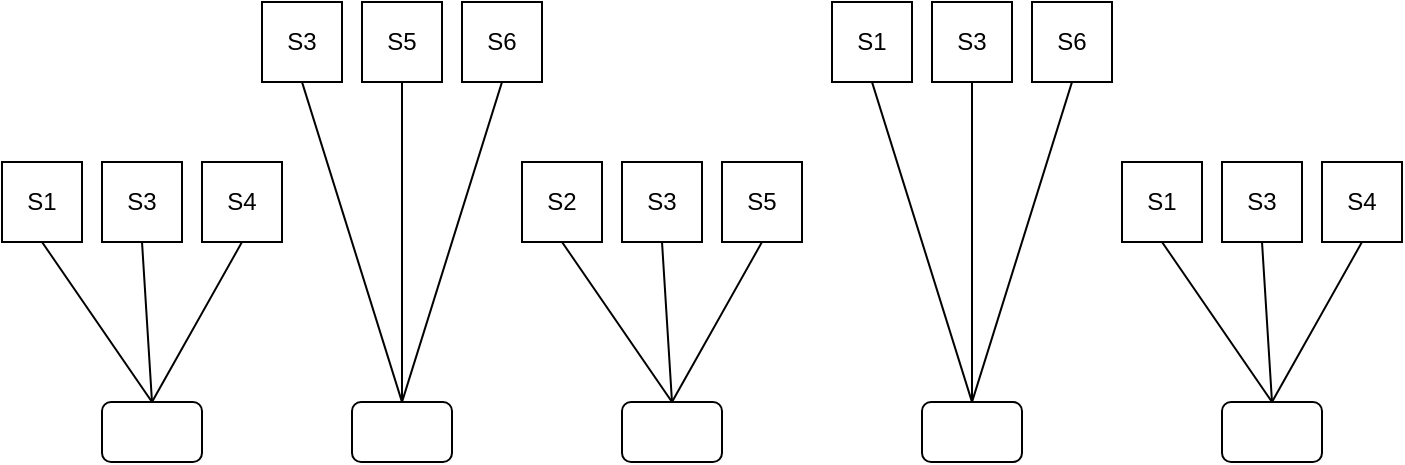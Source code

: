 <mxfile version="14.6.3" type="github"><diagram id="Jb4tWgrzJc02DxzkDzMU" name="Page-1"><mxGraphModel dx="938" dy="536" grid="1" gridSize="10" guides="1" tooltips="1" connect="1" arrows="1" fold="1" page="1" pageScale="1" pageWidth="850" pageHeight="1100" math="0" shadow="0"><root><mxCell id="0"/><mxCell id="1" parent="0"/><mxCell id="nE-vj8bUUB7WZw9g0mm0-1" value="S1" style="rounded=0;whiteSpace=wrap;html=1;" vertex="1" parent="1"><mxGeometry x="40" y="240" width="40" height="40" as="geometry"/></mxCell><mxCell id="nE-vj8bUUB7WZw9g0mm0-2" value="S3" style="rounded=0;whiteSpace=wrap;html=1;" vertex="1" parent="1"><mxGeometry x="90" y="240" width="40" height="40" as="geometry"/></mxCell><mxCell id="nE-vj8bUUB7WZw9g0mm0-3" value="S4" style="rounded=0;whiteSpace=wrap;html=1;" vertex="1" parent="1"><mxGeometry x="140" y="240" width="40" height="40" as="geometry"/></mxCell><mxCell id="nE-vj8bUUB7WZw9g0mm0-4" value="S3" style="rounded=0;whiteSpace=wrap;html=1;" vertex="1" parent="1"><mxGeometry x="170" y="160" width="40" height="40" as="geometry"/></mxCell><mxCell id="nE-vj8bUUB7WZw9g0mm0-5" value="S5" style="rounded=0;whiteSpace=wrap;html=1;" vertex="1" parent="1"><mxGeometry x="220" y="160" width="40" height="40" as="geometry"/></mxCell><mxCell id="nE-vj8bUUB7WZw9g0mm0-6" value="S6" style="rounded=0;whiteSpace=wrap;html=1;" vertex="1" parent="1"><mxGeometry x="270" y="160" width="40" height="40" as="geometry"/></mxCell><mxCell id="nE-vj8bUUB7WZw9g0mm0-16" value="" style="rounded=1;whiteSpace=wrap;html=1;" vertex="1" parent="1"><mxGeometry x="90" y="360" width="50" height="30" as="geometry"/></mxCell><mxCell id="nE-vj8bUUB7WZw9g0mm0-17" value="" style="rounded=1;whiteSpace=wrap;html=1;" vertex="1" parent="1"><mxGeometry x="215" y="360" width="50" height="30" as="geometry"/></mxCell><mxCell id="nE-vj8bUUB7WZw9g0mm0-21" value="" style="endArrow=none;html=1;entryX=0.5;entryY=1;entryDx=0;entryDy=0;exitX=0.5;exitY=0;exitDx=0;exitDy=0;" edge="1" parent="1" source="nE-vj8bUUB7WZw9g0mm0-16" target="nE-vj8bUUB7WZw9g0mm0-1"><mxGeometry width="50" height="50" relative="1" as="geometry"><mxPoint x="350" y="340" as="sourcePoint"/><mxPoint x="400" y="290" as="targetPoint"/></mxGeometry></mxCell><mxCell id="nE-vj8bUUB7WZw9g0mm0-22" value="" style="endArrow=none;html=1;entryX=0.5;entryY=1;entryDx=0;entryDy=0;exitX=0.5;exitY=0;exitDx=0;exitDy=0;" edge="1" parent="1" source="nE-vj8bUUB7WZw9g0mm0-16" target="nE-vj8bUUB7WZw9g0mm0-2"><mxGeometry width="50" height="50" relative="1" as="geometry"><mxPoint x="350" y="340" as="sourcePoint"/><mxPoint x="400" y="290" as="targetPoint"/></mxGeometry></mxCell><mxCell id="nE-vj8bUUB7WZw9g0mm0-29" value="" style="endArrow=none;html=1;entryX=0.5;entryY=1;entryDx=0;entryDy=0;exitX=0.5;exitY=0;exitDx=0;exitDy=0;" edge="1" parent="1" source="nE-vj8bUUB7WZw9g0mm0-16" target="nE-vj8bUUB7WZw9g0mm0-3"><mxGeometry width="50" height="50" relative="1" as="geometry"><mxPoint x="170" y="330.0" as="sourcePoint"/><mxPoint x="220" y="280" as="targetPoint"/></mxGeometry></mxCell><mxCell id="nE-vj8bUUB7WZw9g0mm0-30" value="" style="endArrow=none;html=1;exitX=0.5;exitY=0;exitDx=0;exitDy=0;" edge="1" parent="1" source="nE-vj8bUUB7WZw9g0mm0-17"><mxGeometry width="50" height="50" relative="1" as="geometry"><mxPoint x="-10" y="320.0" as="sourcePoint"/><mxPoint x="190" y="200" as="targetPoint"/></mxGeometry></mxCell><mxCell id="nE-vj8bUUB7WZw9g0mm0-31" value="" style="endArrow=none;html=1;exitX=0.5;exitY=0;exitDx=0;exitDy=0;" edge="1" parent="1" source="nE-vj8bUUB7WZw9g0mm0-17"><mxGeometry width="50" height="50" relative="1" as="geometry"><mxPoint x="170" y="340.0" as="sourcePoint"/><mxPoint x="240" y="200" as="targetPoint"/></mxGeometry></mxCell><mxCell id="nE-vj8bUUB7WZw9g0mm0-32" value="" style="endArrow=none;html=1;exitX=0.5;exitY=0;exitDx=0;exitDy=0;entryX=0.5;entryY=1;entryDx=0;entryDy=0;" edge="1" parent="1" source="nE-vj8bUUB7WZw9g0mm0-17" target="nE-vj8bUUB7WZw9g0mm0-6"><mxGeometry width="50" height="50" relative="1" as="geometry"><mxPoint x="170" y="350.0" as="sourcePoint"/><mxPoint x="170" y="190" as="targetPoint"/></mxGeometry></mxCell><mxCell id="nE-vj8bUUB7WZw9g0mm0-38" value="S2" style="rounded=0;whiteSpace=wrap;html=1;" vertex="1" parent="1"><mxGeometry x="300" y="240" width="40" height="40" as="geometry"/></mxCell><mxCell id="nE-vj8bUUB7WZw9g0mm0-39" value="S3" style="rounded=0;whiteSpace=wrap;html=1;" vertex="1" parent="1"><mxGeometry x="350" y="240" width="40" height="40" as="geometry"/></mxCell><mxCell id="nE-vj8bUUB7WZw9g0mm0-40" value="S5" style="rounded=0;whiteSpace=wrap;html=1;" vertex="1" parent="1"><mxGeometry x="400" y="240" width="40" height="40" as="geometry"/></mxCell><mxCell id="nE-vj8bUUB7WZw9g0mm0-41" value="" style="rounded=1;whiteSpace=wrap;html=1;" vertex="1" parent="1"><mxGeometry x="350" y="360" width="50" height="30" as="geometry"/></mxCell><mxCell id="nE-vj8bUUB7WZw9g0mm0-42" value="" style="endArrow=none;html=1;entryX=0.5;entryY=1;entryDx=0;entryDy=0;exitX=0.5;exitY=0;exitDx=0;exitDy=0;" edge="1" source="nE-vj8bUUB7WZw9g0mm0-41" target="nE-vj8bUUB7WZw9g0mm0-38" parent="1"><mxGeometry width="50" height="50" relative="1" as="geometry"><mxPoint x="610" y="340" as="sourcePoint"/><mxPoint x="660" y="290" as="targetPoint"/></mxGeometry></mxCell><mxCell id="nE-vj8bUUB7WZw9g0mm0-43" value="" style="endArrow=none;html=1;entryX=0.5;entryY=1;entryDx=0;entryDy=0;exitX=0.5;exitY=0;exitDx=0;exitDy=0;" edge="1" source="nE-vj8bUUB7WZw9g0mm0-41" target="nE-vj8bUUB7WZw9g0mm0-39" parent="1"><mxGeometry width="50" height="50" relative="1" as="geometry"><mxPoint x="610" y="340" as="sourcePoint"/><mxPoint x="660" y="290" as="targetPoint"/></mxGeometry></mxCell><mxCell id="nE-vj8bUUB7WZw9g0mm0-44" value="" style="endArrow=none;html=1;entryX=0.5;entryY=1;entryDx=0;entryDy=0;exitX=0.5;exitY=0;exitDx=0;exitDy=0;" edge="1" source="nE-vj8bUUB7WZw9g0mm0-41" target="nE-vj8bUUB7WZw9g0mm0-40" parent="1"><mxGeometry width="50" height="50" relative="1" as="geometry"><mxPoint x="430" y="330.0" as="sourcePoint"/><mxPoint x="480" y="280" as="targetPoint"/></mxGeometry></mxCell><mxCell id="nE-vj8bUUB7WZw9g0mm0-45" value="S3" style="rounded=0;whiteSpace=wrap;html=1;" vertex="1" parent="1"><mxGeometry x="505" y="160" width="40" height="40" as="geometry"/></mxCell><mxCell id="nE-vj8bUUB7WZw9g0mm0-46" value="" style="rounded=1;whiteSpace=wrap;html=1;" vertex="1" parent="1"><mxGeometry x="500" y="360" width="50" height="30" as="geometry"/></mxCell><mxCell id="nE-vj8bUUB7WZw9g0mm0-47" value="" style="endArrow=none;html=1;exitX=0.5;exitY=0;exitDx=0;exitDy=0;" edge="1" source="nE-vj8bUUB7WZw9g0mm0-46" parent="1"><mxGeometry width="50" height="50" relative="1" as="geometry"><mxPoint x="275" y="320.0" as="sourcePoint"/><mxPoint x="475" y="200" as="targetPoint"/></mxGeometry></mxCell><mxCell id="nE-vj8bUUB7WZw9g0mm0-48" value="" style="endArrow=none;html=1;exitX=0.5;exitY=0;exitDx=0;exitDy=0;" edge="1" source="nE-vj8bUUB7WZw9g0mm0-46" parent="1"><mxGeometry width="50" height="50" relative="1" as="geometry"><mxPoint x="455" y="340.0" as="sourcePoint"/><mxPoint x="525" y="200" as="targetPoint"/></mxGeometry></mxCell><mxCell id="nE-vj8bUUB7WZw9g0mm0-49" value="" style="endArrow=none;html=1;exitX=0.5;exitY=0;exitDx=0;exitDy=0;entryX=0.5;entryY=1;entryDx=0;entryDy=0;" edge="1" source="nE-vj8bUUB7WZw9g0mm0-46" target="nE-vj8bUUB7WZw9g0mm0-51" parent="1"><mxGeometry width="50" height="50" relative="1" as="geometry"><mxPoint x="455" y="350.0" as="sourcePoint"/><mxPoint x="455" y="190" as="targetPoint"/></mxGeometry></mxCell><mxCell id="nE-vj8bUUB7WZw9g0mm0-50" value="S1" style="rounded=0;whiteSpace=wrap;html=1;" vertex="1" parent="1"><mxGeometry x="455" y="160" width="40" height="40" as="geometry"/></mxCell><mxCell id="nE-vj8bUUB7WZw9g0mm0-51" value="S6" style="rounded=0;whiteSpace=wrap;html=1;" vertex="1" parent="1"><mxGeometry x="555" y="160" width="40" height="40" as="geometry"/></mxCell><mxCell id="nE-vj8bUUB7WZw9g0mm0-52" value="S1" style="rounded=0;whiteSpace=wrap;html=1;" vertex="1" parent="1"><mxGeometry x="600" y="240" width="40" height="40" as="geometry"/></mxCell><mxCell id="nE-vj8bUUB7WZw9g0mm0-53" value="S3" style="rounded=0;whiteSpace=wrap;html=1;" vertex="1" parent="1"><mxGeometry x="650" y="240" width="40" height="40" as="geometry"/></mxCell><mxCell id="nE-vj8bUUB7WZw9g0mm0-54" value="S4" style="rounded=0;whiteSpace=wrap;html=1;" vertex="1" parent="1"><mxGeometry x="700" y="240" width="40" height="40" as="geometry"/></mxCell><mxCell id="nE-vj8bUUB7WZw9g0mm0-55" value="" style="rounded=1;whiteSpace=wrap;html=1;" vertex="1" parent="1"><mxGeometry x="650" y="360" width="50" height="30" as="geometry"/></mxCell><mxCell id="nE-vj8bUUB7WZw9g0mm0-56" value="" style="endArrow=none;html=1;entryX=0.5;entryY=1;entryDx=0;entryDy=0;exitX=0.5;exitY=0;exitDx=0;exitDy=0;" edge="1" source="nE-vj8bUUB7WZw9g0mm0-55" target="nE-vj8bUUB7WZw9g0mm0-52" parent="1"><mxGeometry width="50" height="50" relative="1" as="geometry"><mxPoint x="910" y="340" as="sourcePoint"/><mxPoint x="960" y="290" as="targetPoint"/></mxGeometry></mxCell><mxCell id="nE-vj8bUUB7WZw9g0mm0-57" value="" style="endArrow=none;html=1;entryX=0.5;entryY=1;entryDx=0;entryDy=0;exitX=0.5;exitY=0;exitDx=0;exitDy=0;" edge="1" source="nE-vj8bUUB7WZw9g0mm0-55" target="nE-vj8bUUB7WZw9g0mm0-53" parent="1"><mxGeometry width="50" height="50" relative="1" as="geometry"><mxPoint x="910" y="340" as="sourcePoint"/><mxPoint x="960" y="290" as="targetPoint"/></mxGeometry></mxCell><mxCell id="nE-vj8bUUB7WZw9g0mm0-58" value="" style="endArrow=none;html=1;entryX=0.5;entryY=1;entryDx=0;entryDy=0;exitX=0.5;exitY=0;exitDx=0;exitDy=0;" edge="1" source="nE-vj8bUUB7WZw9g0mm0-55" target="nE-vj8bUUB7WZw9g0mm0-54" parent="1"><mxGeometry width="50" height="50" relative="1" as="geometry"><mxPoint x="730" y="330.0" as="sourcePoint"/><mxPoint x="780" y="280" as="targetPoint"/></mxGeometry></mxCell></root></mxGraphModel></diagram></mxfile>